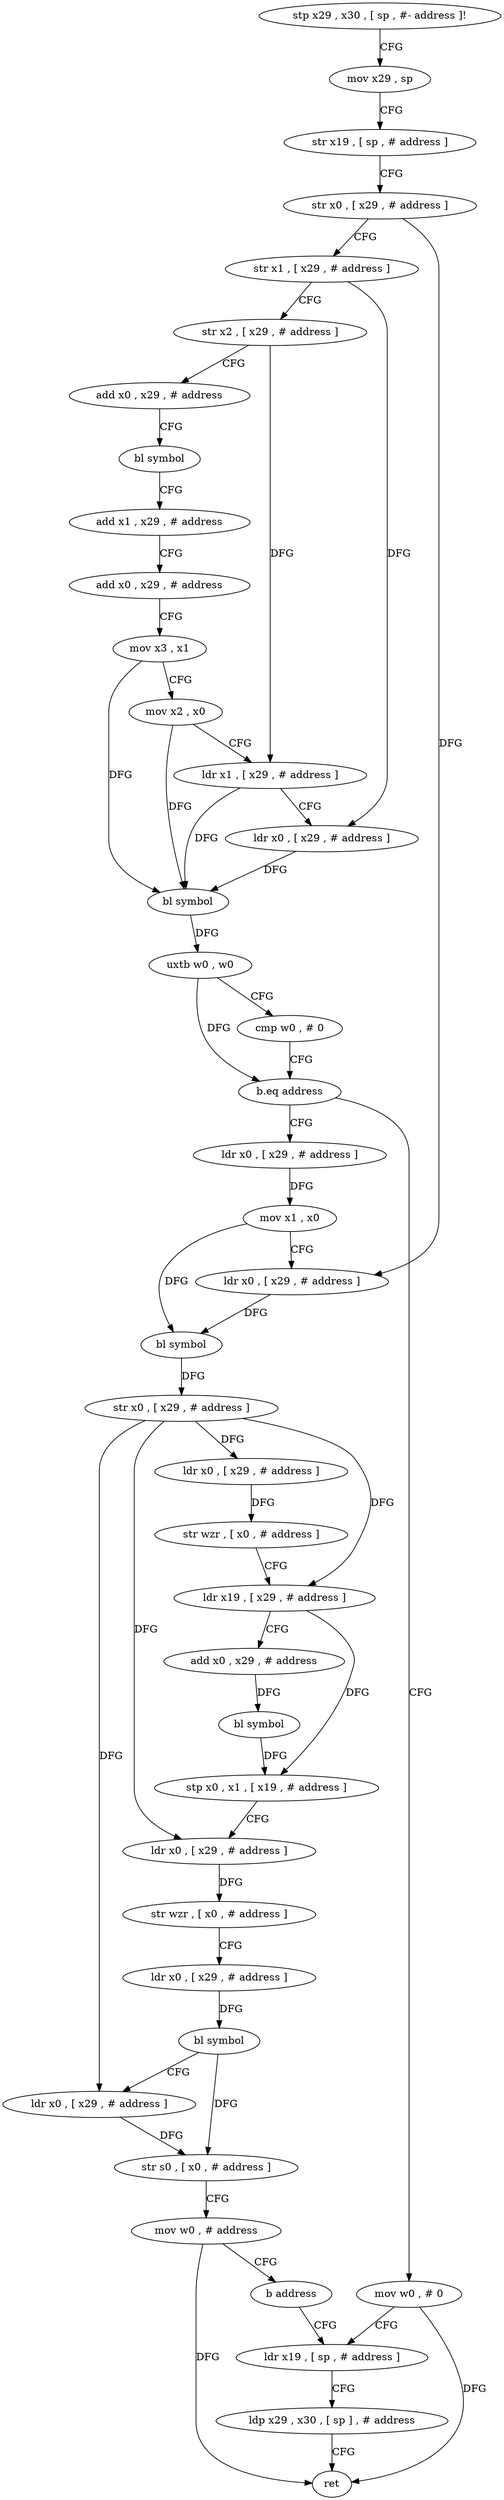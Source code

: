 digraph "func" {
"4263924" [label = "stp x29 , x30 , [ sp , #- address ]!" ]
"4263928" [label = "mov x29 , sp" ]
"4263932" [label = "str x19 , [ sp , # address ]" ]
"4263936" [label = "str x0 , [ x29 , # address ]" ]
"4263940" [label = "str x1 , [ x29 , # address ]" ]
"4263944" [label = "str x2 , [ x29 , # address ]" ]
"4263948" [label = "add x0 , x29 , # address" ]
"4263952" [label = "bl symbol" ]
"4263956" [label = "add x1 , x29 , # address" ]
"4263960" [label = "add x0 , x29 , # address" ]
"4263964" [label = "mov x3 , x1" ]
"4263968" [label = "mov x2 , x0" ]
"4263972" [label = "ldr x1 , [ x29 , # address ]" ]
"4263976" [label = "ldr x0 , [ x29 , # address ]" ]
"4263980" [label = "bl symbol" ]
"4263984" [label = "uxtb w0 , w0" ]
"4263988" [label = "cmp w0 , # 0" ]
"4263992" [label = "b.eq address" ]
"4264072" [label = "mov w0 , # 0" ]
"4263996" [label = "ldr x0 , [ x29 , # address ]" ]
"4264076" [label = "ldr x19 , [ sp , # address ]" ]
"4264000" [label = "mov x1 , x0" ]
"4264004" [label = "ldr x0 , [ x29 , # address ]" ]
"4264008" [label = "bl symbol" ]
"4264012" [label = "str x0 , [ x29 , # address ]" ]
"4264016" [label = "ldr x0 , [ x29 , # address ]" ]
"4264020" [label = "str wzr , [ x0 , # address ]" ]
"4264024" [label = "ldr x19 , [ x29 , # address ]" ]
"4264028" [label = "add x0 , x29 , # address" ]
"4264032" [label = "bl symbol" ]
"4264036" [label = "stp x0 , x1 , [ x19 , # address ]" ]
"4264040" [label = "ldr x0 , [ x29 , # address ]" ]
"4264044" [label = "str wzr , [ x0 , # address ]" ]
"4264048" [label = "ldr x0 , [ x29 , # address ]" ]
"4264052" [label = "bl symbol" ]
"4264056" [label = "ldr x0 , [ x29 , # address ]" ]
"4264060" [label = "str s0 , [ x0 , # address ]" ]
"4264064" [label = "mov w0 , # address" ]
"4264068" [label = "b address" ]
"4264080" [label = "ldp x29 , x30 , [ sp ] , # address" ]
"4264084" [label = "ret" ]
"4263924" -> "4263928" [ label = "CFG" ]
"4263928" -> "4263932" [ label = "CFG" ]
"4263932" -> "4263936" [ label = "CFG" ]
"4263936" -> "4263940" [ label = "CFG" ]
"4263936" -> "4264004" [ label = "DFG" ]
"4263940" -> "4263944" [ label = "CFG" ]
"4263940" -> "4263976" [ label = "DFG" ]
"4263944" -> "4263948" [ label = "CFG" ]
"4263944" -> "4263972" [ label = "DFG" ]
"4263948" -> "4263952" [ label = "CFG" ]
"4263952" -> "4263956" [ label = "CFG" ]
"4263956" -> "4263960" [ label = "CFG" ]
"4263960" -> "4263964" [ label = "CFG" ]
"4263964" -> "4263968" [ label = "CFG" ]
"4263964" -> "4263980" [ label = "DFG" ]
"4263968" -> "4263972" [ label = "CFG" ]
"4263968" -> "4263980" [ label = "DFG" ]
"4263972" -> "4263976" [ label = "CFG" ]
"4263972" -> "4263980" [ label = "DFG" ]
"4263976" -> "4263980" [ label = "DFG" ]
"4263980" -> "4263984" [ label = "DFG" ]
"4263984" -> "4263988" [ label = "CFG" ]
"4263984" -> "4263992" [ label = "DFG" ]
"4263988" -> "4263992" [ label = "CFG" ]
"4263992" -> "4264072" [ label = "CFG" ]
"4263992" -> "4263996" [ label = "CFG" ]
"4264072" -> "4264076" [ label = "CFG" ]
"4264072" -> "4264084" [ label = "DFG" ]
"4263996" -> "4264000" [ label = "DFG" ]
"4264076" -> "4264080" [ label = "CFG" ]
"4264000" -> "4264004" [ label = "CFG" ]
"4264000" -> "4264008" [ label = "DFG" ]
"4264004" -> "4264008" [ label = "DFG" ]
"4264008" -> "4264012" [ label = "DFG" ]
"4264012" -> "4264016" [ label = "DFG" ]
"4264012" -> "4264024" [ label = "DFG" ]
"4264012" -> "4264040" [ label = "DFG" ]
"4264012" -> "4264056" [ label = "DFG" ]
"4264016" -> "4264020" [ label = "DFG" ]
"4264020" -> "4264024" [ label = "CFG" ]
"4264024" -> "4264028" [ label = "CFG" ]
"4264024" -> "4264036" [ label = "DFG" ]
"4264028" -> "4264032" [ label = "DFG" ]
"4264032" -> "4264036" [ label = "DFG" ]
"4264036" -> "4264040" [ label = "CFG" ]
"4264040" -> "4264044" [ label = "DFG" ]
"4264044" -> "4264048" [ label = "CFG" ]
"4264048" -> "4264052" [ label = "DFG" ]
"4264052" -> "4264056" [ label = "CFG" ]
"4264052" -> "4264060" [ label = "DFG" ]
"4264056" -> "4264060" [ label = "DFG" ]
"4264060" -> "4264064" [ label = "CFG" ]
"4264064" -> "4264068" [ label = "CFG" ]
"4264064" -> "4264084" [ label = "DFG" ]
"4264068" -> "4264076" [ label = "CFG" ]
"4264080" -> "4264084" [ label = "CFG" ]
}

